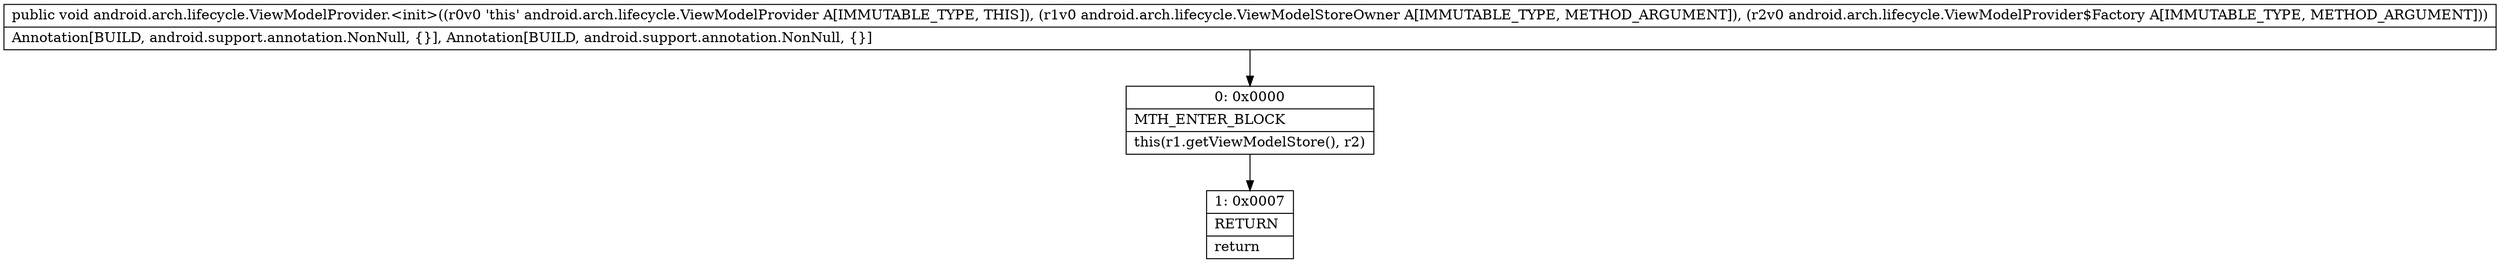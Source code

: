 digraph "CFG forandroid.arch.lifecycle.ViewModelProvider.\<init\>(Landroid\/arch\/lifecycle\/ViewModelStoreOwner;Landroid\/arch\/lifecycle\/ViewModelProvider$Factory;)V" {
Node_0 [shape=record,label="{0\:\ 0x0000|MTH_ENTER_BLOCK\l|this(r1.getViewModelStore(), r2)\l}"];
Node_1 [shape=record,label="{1\:\ 0x0007|RETURN\l|return\l}"];
MethodNode[shape=record,label="{public void android.arch.lifecycle.ViewModelProvider.\<init\>((r0v0 'this' android.arch.lifecycle.ViewModelProvider A[IMMUTABLE_TYPE, THIS]), (r1v0 android.arch.lifecycle.ViewModelStoreOwner A[IMMUTABLE_TYPE, METHOD_ARGUMENT]), (r2v0 android.arch.lifecycle.ViewModelProvider$Factory A[IMMUTABLE_TYPE, METHOD_ARGUMENT]))  | Annotation[BUILD, android.support.annotation.NonNull, \{\}], Annotation[BUILD, android.support.annotation.NonNull, \{\}]\l}"];
MethodNode -> Node_0;
Node_0 -> Node_1;
}

